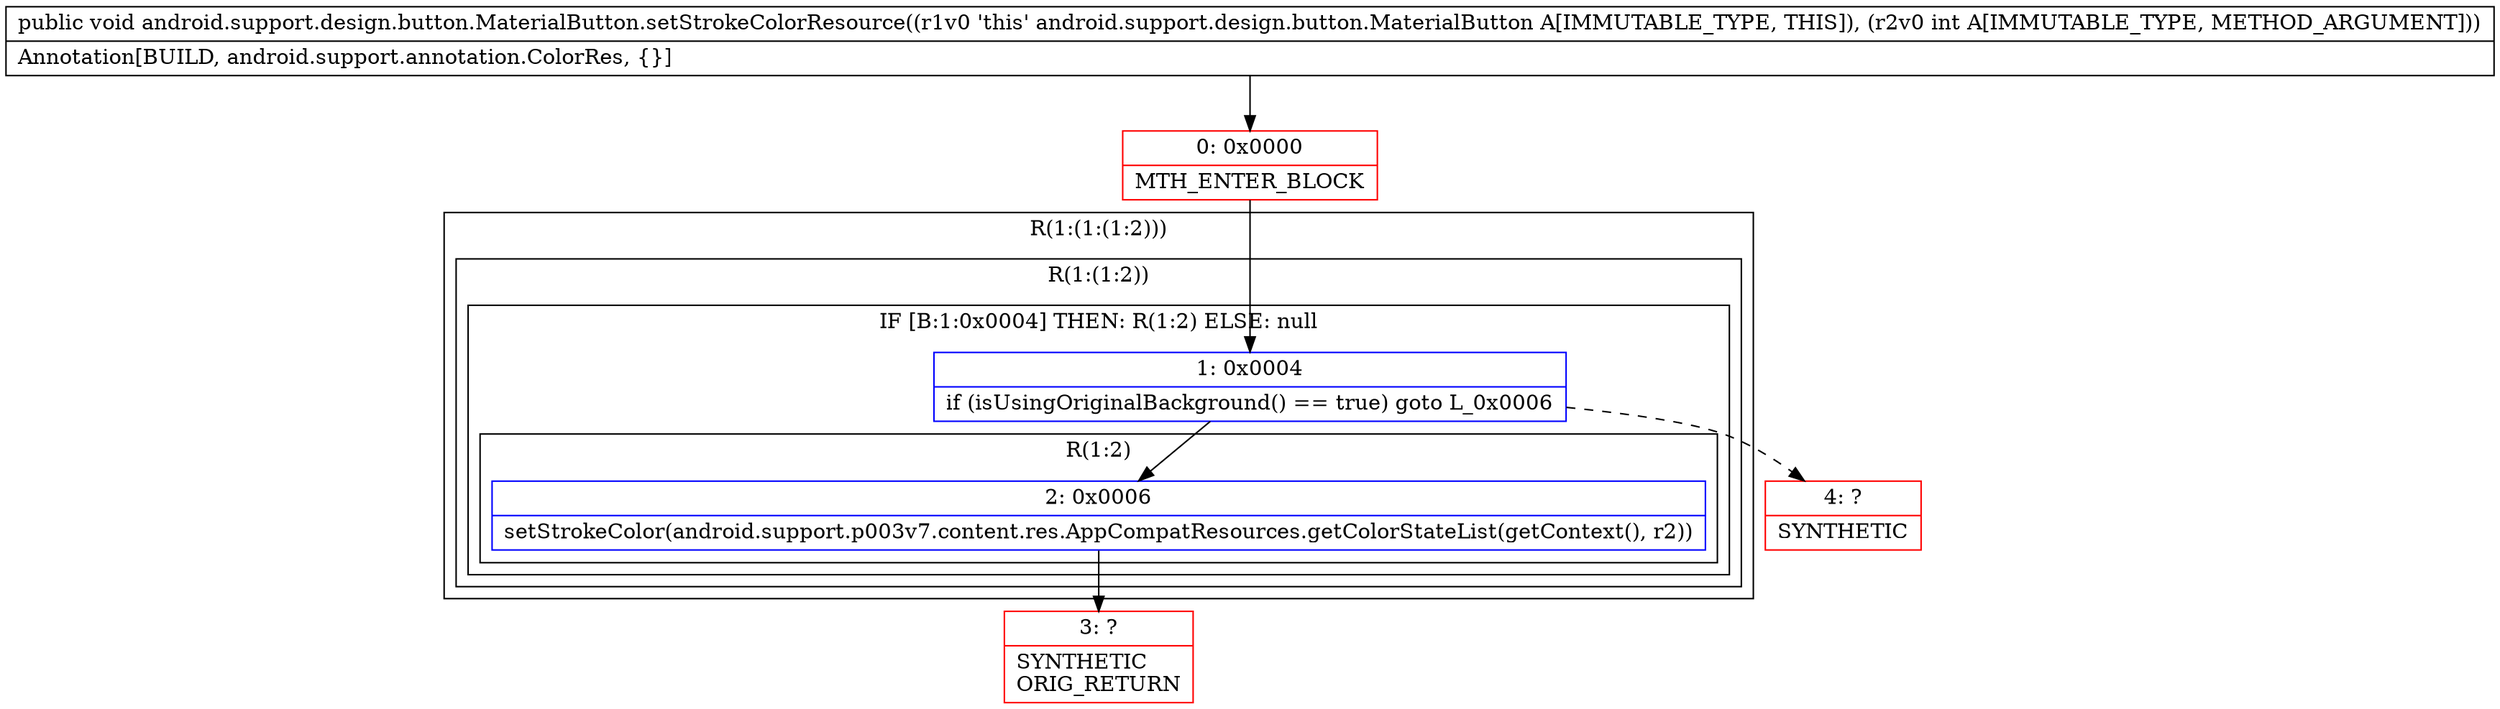 digraph "CFG forandroid.support.design.button.MaterialButton.setStrokeColorResource(I)V" {
subgraph cluster_Region_162105346 {
label = "R(1:(1:(1:2)))";
node [shape=record,color=blue];
subgraph cluster_Region_2084734095 {
label = "R(1:(1:2))";
node [shape=record,color=blue];
subgraph cluster_IfRegion_379443856 {
label = "IF [B:1:0x0004] THEN: R(1:2) ELSE: null";
node [shape=record,color=blue];
Node_1 [shape=record,label="{1\:\ 0x0004|if (isUsingOriginalBackground() == true) goto L_0x0006\l}"];
subgraph cluster_Region_1537805446 {
label = "R(1:2)";
node [shape=record,color=blue];
Node_2 [shape=record,label="{2\:\ 0x0006|setStrokeColor(android.support.p003v7.content.res.AppCompatResources.getColorStateList(getContext(), r2))\l}"];
}
}
}
}
Node_0 [shape=record,color=red,label="{0\:\ 0x0000|MTH_ENTER_BLOCK\l}"];
Node_3 [shape=record,color=red,label="{3\:\ ?|SYNTHETIC\lORIG_RETURN\l}"];
Node_4 [shape=record,color=red,label="{4\:\ ?|SYNTHETIC\l}"];
MethodNode[shape=record,label="{public void android.support.design.button.MaterialButton.setStrokeColorResource((r1v0 'this' android.support.design.button.MaterialButton A[IMMUTABLE_TYPE, THIS]), (r2v0 int A[IMMUTABLE_TYPE, METHOD_ARGUMENT]))  | Annotation[BUILD, android.support.annotation.ColorRes, \{\}]\l}"];
MethodNode -> Node_0;
Node_1 -> Node_2;
Node_1 -> Node_4[style=dashed];
Node_2 -> Node_3;
Node_0 -> Node_1;
}

